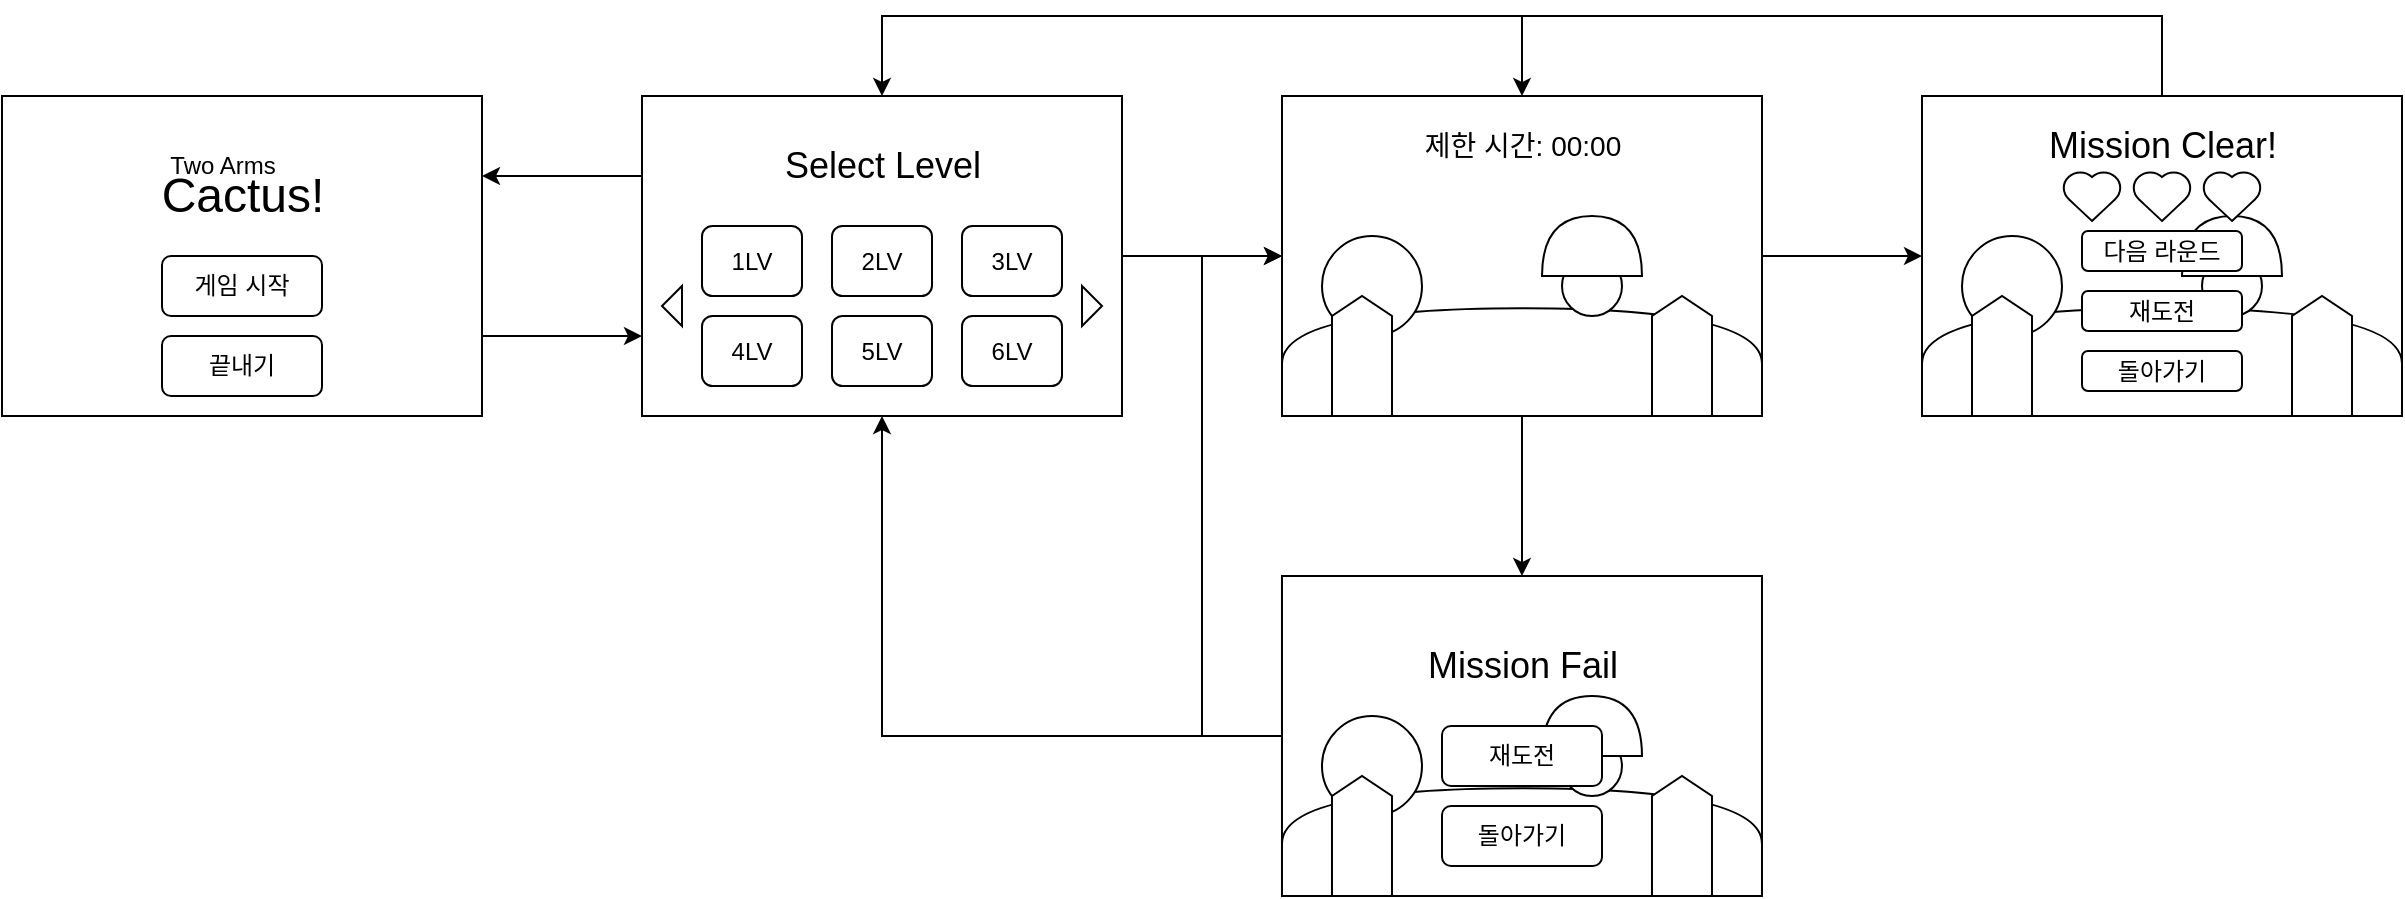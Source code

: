 <mxfile version="22.0.8" type="device">
  <diagram name="페이지-1" id="ihgn2qk1dA9eNUEs22e4">
    <mxGraphModel dx="2075" dy="1110" grid="1" gridSize="10" guides="1" tooltips="1" connect="1" arrows="1" fold="1" page="1" pageScale="1" pageWidth="827" pageHeight="1169" math="0" shadow="0">
      <root>
        <mxCell id="0" />
        <mxCell id="1" parent="0" />
        <mxCell id="DkVkti0r2QzLRd1-k03_-43" style="edgeStyle=orthogonalEdgeStyle;rounded=0;orthogonalLoop=1;jettySize=auto;html=1;exitX=1;exitY=0.75;exitDx=0;exitDy=0;entryX=0;entryY=0.75;entryDx=0;entryDy=0;" edge="1" parent="1" source="DkVkti0r2QzLRd1-k03_-1" target="DkVkti0r2QzLRd1-k03_-8">
          <mxGeometry relative="1" as="geometry" />
        </mxCell>
        <mxCell id="DkVkti0r2QzLRd1-k03_-1" value="" style="rounded=0;whiteSpace=wrap;html=1;" vertex="1" parent="1">
          <mxGeometry x="120" y="320" width="240" height="160" as="geometry" />
        </mxCell>
        <mxCell id="DkVkti0r2QzLRd1-k03_-2" value="게임 시작" style="rounded=1;whiteSpace=wrap;html=1;" vertex="1" parent="1">
          <mxGeometry x="200" y="400" width="80" height="30" as="geometry" />
        </mxCell>
        <mxCell id="DkVkti0r2QzLRd1-k03_-3" value="끝내기" style="rounded=1;whiteSpace=wrap;html=1;" vertex="1" parent="1">
          <mxGeometry x="200" y="440" width="80" height="30" as="geometry" />
        </mxCell>
        <mxCell id="DkVkti0r2QzLRd1-k03_-6" value="Two Arms" style="text;html=1;align=center;verticalAlign=middle;resizable=0;points=[];autosize=1;strokeColor=none;fillColor=none;" vertex="1" parent="1">
          <mxGeometry x="190" y="340" width="80" height="30" as="geometry" />
        </mxCell>
        <mxCell id="DkVkti0r2QzLRd1-k03_-7" value="&lt;font style=&quot;font-size: 24px;&quot;&gt;Cactus!&lt;/font&gt;" style="text;html=1;align=center;verticalAlign=middle;resizable=0;points=[];autosize=1;strokeColor=none;fillColor=none;" vertex="1" parent="1">
          <mxGeometry x="190" y="350" width="100" height="40" as="geometry" />
        </mxCell>
        <mxCell id="DkVkti0r2QzLRd1-k03_-33" style="edgeStyle=orthogonalEdgeStyle;rounded=0;orthogonalLoop=1;jettySize=auto;html=1;exitX=1;exitY=0.5;exitDx=0;exitDy=0;entryX=0;entryY=0.5;entryDx=0;entryDy=0;" edge="1" parent="1" source="DkVkti0r2QzLRd1-k03_-8" target="DkVkti0r2QzLRd1-k03_-21">
          <mxGeometry relative="1" as="geometry" />
        </mxCell>
        <mxCell id="DkVkti0r2QzLRd1-k03_-44" style="edgeStyle=orthogonalEdgeStyle;rounded=0;orthogonalLoop=1;jettySize=auto;html=1;exitX=0;exitY=0.25;exitDx=0;exitDy=0;entryX=1;entryY=0.25;entryDx=0;entryDy=0;" edge="1" parent="1" source="DkVkti0r2QzLRd1-k03_-8" target="DkVkti0r2QzLRd1-k03_-1">
          <mxGeometry relative="1" as="geometry" />
        </mxCell>
        <mxCell id="DkVkti0r2QzLRd1-k03_-8" value="" style="rounded=0;whiteSpace=wrap;html=1;" vertex="1" parent="1">
          <mxGeometry x="440" y="320" width="240" height="160" as="geometry" />
        </mxCell>
        <mxCell id="DkVkti0r2QzLRd1-k03_-9" value="&lt;font style=&quot;font-size: 18px;&quot;&gt;Select Level&lt;/font&gt;" style="text;html=1;align=center;verticalAlign=middle;resizable=0;points=[];autosize=1;strokeColor=none;fillColor=none;" vertex="1" parent="1">
          <mxGeometry x="500" y="335" width="120" height="40" as="geometry" />
        </mxCell>
        <mxCell id="DkVkti0r2QzLRd1-k03_-10" value="2LV" style="rounded=1;whiteSpace=wrap;html=1;" vertex="1" parent="1">
          <mxGeometry x="535" y="385" width="50" height="35" as="geometry" />
        </mxCell>
        <mxCell id="DkVkti0r2QzLRd1-k03_-13" value="1LV" style="rounded=1;whiteSpace=wrap;html=1;" vertex="1" parent="1">
          <mxGeometry x="470" y="385" width="50" height="35" as="geometry" />
        </mxCell>
        <mxCell id="DkVkti0r2QzLRd1-k03_-14" value="3LV" style="rounded=1;whiteSpace=wrap;html=1;" vertex="1" parent="1">
          <mxGeometry x="600" y="385" width="50" height="35" as="geometry" />
        </mxCell>
        <mxCell id="DkVkti0r2QzLRd1-k03_-15" value="4LV" style="rounded=1;whiteSpace=wrap;html=1;" vertex="1" parent="1">
          <mxGeometry x="470" y="430" width="50" height="35" as="geometry" />
        </mxCell>
        <mxCell id="DkVkti0r2QzLRd1-k03_-16" value="5LV" style="rounded=1;whiteSpace=wrap;html=1;" vertex="1" parent="1">
          <mxGeometry x="535" y="430" width="50" height="35" as="geometry" />
        </mxCell>
        <mxCell id="DkVkti0r2QzLRd1-k03_-17" value="6LV" style="rounded=1;whiteSpace=wrap;html=1;" vertex="1" parent="1">
          <mxGeometry x="600" y="430" width="50" height="35" as="geometry" />
        </mxCell>
        <mxCell id="DkVkti0r2QzLRd1-k03_-18" value="" style="triangle;whiteSpace=wrap;html=1;rotation=-180;" vertex="1" parent="1">
          <mxGeometry x="450" y="415" width="10" height="20" as="geometry" />
        </mxCell>
        <mxCell id="DkVkti0r2QzLRd1-k03_-19" value="" style="triangle;whiteSpace=wrap;html=1;" vertex="1" parent="1">
          <mxGeometry x="660" y="415" width="10" height="20" as="geometry" />
        </mxCell>
        <mxCell id="DkVkti0r2QzLRd1-k03_-86" style="edgeStyle=orthogonalEdgeStyle;rounded=0;orthogonalLoop=1;jettySize=auto;html=1;exitX=0.5;exitY=1;exitDx=0;exitDy=0;entryX=0.5;entryY=0;entryDx=0;entryDy=0;" edge="1" parent="1" source="DkVkti0r2QzLRd1-k03_-21" target="DkVkti0r2QzLRd1-k03_-71">
          <mxGeometry relative="1" as="geometry" />
        </mxCell>
        <mxCell id="DkVkti0r2QzLRd1-k03_-87" style="edgeStyle=orthogonalEdgeStyle;rounded=0;orthogonalLoop=1;jettySize=auto;html=1;exitX=1;exitY=0.5;exitDx=0;exitDy=0;entryX=0;entryY=0.5;entryDx=0;entryDy=0;" edge="1" parent="1" source="DkVkti0r2QzLRd1-k03_-21" target="DkVkti0r2QzLRd1-k03_-63">
          <mxGeometry relative="1" as="geometry" />
        </mxCell>
        <mxCell id="DkVkti0r2QzLRd1-k03_-21" value="" style="rounded=0;whiteSpace=wrap;html=1;" vertex="1" parent="1">
          <mxGeometry x="760" y="320" width="240" height="160" as="geometry" />
        </mxCell>
        <mxCell id="DkVkti0r2QzLRd1-k03_-53" value="" style="shape=requiredInterface;html=1;verticalLabelPosition=bottom;sketch=0;rotation=-90;" vertex="1" parent="1">
          <mxGeometry x="866.12" y="320" width="27.75" height="240" as="geometry" />
        </mxCell>
        <mxCell id="DkVkti0r2QzLRd1-k03_-48" value="" style="html=1;shadow=0;dashed=0;align=center;verticalAlign=middle;shape=mxgraph.arrows2.arrow;dy=0;dx=10;notch=0;rotation=-90;" vertex="1" parent="1">
          <mxGeometry x="930" y="435" width="60" height="30" as="geometry" />
        </mxCell>
        <mxCell id="DkVkti0r2QzLRd1-k03_-49" value="" style="ellipse;whiteSpace=wrap;html=1;aspect=fixed;" vertex="1" parent="1">
          <mxGeometry x="780" y="390" width="50" height="50" as="geometry" />
        </mxCell>
        <mxCell id="DkVkti0r2QzLRd1-k03_-47" value="" style="html=1;shadow=0;dashed=0;align=center;verticalAlign=middle;shape=mxgraph.arrows2.arrow;dy=0;dx=10;notch=0;rotation=-90;" vertex="1" parent="1">
          <mxGeometry x="770" y="435" width="60" height="30" as="geometry" />
        </mxCell>
        <mxCell id="DkVkti0r2QzLRd1-k03_-56" value="" style="ellipse;whiteSpace=wrap;html=1;" vertex="1" parent="1">
          <mxGeometry x="900" y="400" width="30" height="30" as="geometry" />
        </mxCell>
        <mxCell id="DkVkti0r2QzLRd1-k03_-55" value="" style="shape=or;whiteSpace=wrap;html=1;rotation=-90;" vertex="1" parent="1">
          <mxGeometry x="900" y="370" width="30" height="50" as="geometry" />
        </mxCell>
        <mxCell id="DkVkti0r2QzLRd1-k03_-58" value="&lt;font style=&quot;font-size: 14px;&quot;&gt;제한 시간: 00:00&lt;/font&gt;" style="text;html=1;align=center;verticalAlign=middle;resizable=0;points=[];autosize=1;strokeColor=none;fillColor=none;" vertex="1" parent="1">
          <mxGeometry x="814.99" y="330" width="130" height="30" as="geometry" />
        </mxCell>
        <mxCell id="DkVkti0r2QzLRd1-k03_-92" style="edgeStyle=orthogonalEdgeStyle;rounded=0;orthogonalLoop=1;jettySize=auto;html=1;exitX=0.5;exitY=0;exitDx=0;exitDy=0;entryX=0.5;entryY=0;entryDx=0;entryDy=0;" edge="1" parent="1" source="DkVkti0r2QzLRd1-k03_-63" target="DkVkti0r2QzLRd1-k03_-8">
          <mxGeometry relative="1" as="geometry">
            <Array as="points">
              <mxPoint x="1200" y="280" />
              <mxPoint x="560" y="280" />
            </Array>
          </mxGeometry>
        </mxCell>
        <mxCell id="DkVkti0r2QzLRd1-k03_-96" style="edgeStyle=orthogonalEdgeStyle;rounded=0;orthogonalLoop=1;jettySize=auto;html=1;exitX=0.5;exitY=0;exitDx=0;exitDy=0;entryX=0.5;entryY=0;entryDx=0;entryDy=0;" edge="1" parent="1" source="DkVkti0r2QzLRd1-k03_-63" target="DkVkti0r2QzLRd1-k03_-21">
          <mxGeometry relative="1" as="geometry">
            <Array as="points">
              <mxPoint x="1200" y="280" />
              <mxPoint x="880" y="280" />
            </Array>
          </mxGeometry>
        </mxCell>
        <mxCell id="DkVkti0r2QzLRd1-k03_-63" value="" style="rounded=0;whiteSpace=wrap;html=1;" vertex="1" parent="1">
          <mxGeometry x="1080" y="320" width="240" height="160" as="geometry" />
        </mxCell>
        <mxCell id="DkVkti0r2QzLRd1-k03_-64" value="" style="shape=requiredInterface;html=1;verticalLabelPosition=bottom;sketch=0;rotation=-90;" vertex="1" parent="1">
          <mxGeometry x="1186.12" y="320" width="27.75" height="240" as="geometry" />
        </mxCell>
        <mxCell id="DkVkti0r2QzLRd1-k03_-65" value="" style="html=1;shadow=0;dashed=0;align=center;verticalAlign=middle;shape=mxgraph.arrows2.arrow;dy=0;dx=10;notch=0;rotation=-90;" vertex="1" parent="1">
          <mxGeometry x="1250" y="435" width="60" height="30" as="geometry" />
        </mxCell>
        <mxCell id="DkVkti0r2QzLRd1-k03_-66" value="" style="ellipse;whiteSpace=wrap;html=1;aspect=fixed;" vertex="1" parent="1">
          <mxGeometry x="1100" y="390" width="50" height="50" as="geometry" />
        </mxCell>
        <mxCell id="DkVkti0r2QzLRd1-k03_-67" value="" style="html=1;shadow=0;dashed=0;align=center;verticalAlign=middle;shape=mxgraph.arrows2.arrow;dy=0;dx=10;notch=0;rotation=-90;" vertex="1" parent="1">
          <mxGeometry x="1090" y="435" width="60" height="30" as="geometry" />
        </mxCell>
        <mxCell id="DkVkti0r2QzLRd1-k03_-68" value="" style="ellipse;whiteSpace=wrap;html=1;" vertex="1" parent="1">
          <mxGeometry x="1220" y="400" width="30" height="30" as="geometry" />
        </mxCell>
        <mxCell id="DkVkti0r2QzLRd1-k03_-69" value="" style="shape=or;whiteSpace=wrap;html=1;rotation=-90;" vertex="1" parent="1">
          <mxGeometry x="1220" y="370" width="30" height="50" as="geometry" />
        </mxCell>
        <mxCell id="DkVkti0r2QzLRd1-k03_-93" style="edgeStyle=orthogonalEdgeStyle;rounded=0;orthogonalLoop=1;jettySize=auto;html=1;exitX=0;exitY=0.5;exitDx=0;exitDy=0;entryX=0;entryY=0.5;entryDx=0;entryDy=0;" edge="1" parent="1" source="DkVkti0r2QzLRd1-k03_-71" target="DkVkti0r2QzLRd1-k03_-21">
          <mxGeometry relative="1" as="geometry">
            <Array as="points">
              <mxPoint x="720" y="640" />
              <mxPoint x="720" y="400" />
            </Array>
          </mxGeometry>
        </mxCell>
        <mxCell id="DkVkti0r2QzLRd1-k03_-94" style="edgeStyle=orthogonalEdgeStyle;rounded=0;orthogonalLoop=1;jettySize=auto;html=1;exitX=0;exitY=0.5;exitDx=0;exitDy=0;entryX=0.5;entryY=1;entryDx=0;entryDy=0;" edge="1" parent="1" source="DkVkti0r2QzLRd1-k03_-71" target="DkVkti0r2QzLRd1-k03_-8">
          <mxGeometry relative="1" as="geometry" />
        </mxCell>
        <mxCell id="DkVkti0r2QzLRd1-k03_-71" value="" style="rounded=0;whiteSpace=wrap;html=1;" vertex="1" parent="1">
          <mxGeometry x="759.99" y="560" width="240" height="160" as="geometry" />
        </mxCell>
        <mxCell id="DkVkti0r2QzLRd1-k03_-72" value="" style="shape=requiredInterface;html=1;verticalLabelPosition=bottom;sketch=0;rotation=-90;" vertex="1" parent="1">
          <mxGeometry x="866.11" y="560" width="27.75" height="240" as="geometry" />
        </mxCell>
        <mxCell id="DkVkti0r2QzLRd1-k03_-73" value="" style="html=1;shadow=0;dashed=0;align=center;verticalAlign=middle;shape=mxgraph.arrows2.arrow;dy=0;dx=10;notch=0;rotation=-90;" vertex="1" parent="1">
          <mxGeometry x="929.99" y="675" width="60" height="30" as="geometry" />
        </mxCell>
        <mxCell id="DkVkti0r2QzLRd1-k03_-74" value="" style="ellipse;whiteSpace=wrap;html=1;aspect=fixed;" vertex="1" parent="1">
          <mxGeometry x="779.99" y="630" width="50" height="50" as="geometry" />
        </mxCell>
        <mxCell id="DkVkti0r2QzLRd1-k03_-75" value="" style="html=1;shadow=0;dashed=0;align=center;verticalAlign=middle;shape=mxgraph.arrows2.arrow;dy=0;dx=10;notch=0;rotation=-90;" vertex="1" parent="1">
          <mxGeometry x="769.99" y="675" width="60" height="30" as="geometry" />
        </mxCell>
        <mxCell id="DkVkti0r2QzLRd1-k03_-76" value="" style="ellipse;whiteSpace=wrap;html=1;" vertex="1" parent="1">
          <mxGeometry x="899.99" y="640" width="30" height="30" as="geometry" />
        </mxCell>
        <mxCell id="DkVkti0r2QzLRd1-k03_-77" value="" style="shape=or;whiteSpace=wrap;html=1;rotation=-90;" vertex="1" parent="1">
          <mxGeometry x="899.99" y="610" width="30" height="50" as="geometry" />
        </mxCell>
        <mxCell id="DkVkti0r2QzLRd1-k03_-28" value="&lt;font style=&quot;font-size: 18px;&quot;&gt;Mission Clear!&lt;br&gt;&lt;/font&gt;" style="text;html=1;align=center;verticalAlign=middle;resizable=0;points=[];autosize=1;strokeColor=none;fillColor=none;" vertex="1" parent="1">
          <mxGeometry x="1129.99" y="325" width="140" height="40" as="geometry" />
        </mxCell>
        <mxCell id="DkVkti0r2QzLRd1-k03_-30" value="다음 라운드" style="rounded=1;whiteSpace=wrap;html=1;" vertex="1" parent="1">
          <mxGeometry x="1160" y="387.5" width="80" height="20" as="geometry" />
        </mxCell>
        <mxCell id="DkVkti0r2QzLRd1-k03_-31" value="재도전" style="rounded=1;whiteSpace=wrap;html=1;" vertex="1" parent="1">
          <mxGeometry x="1160" y="417.5" width="80" height="20" as="geometry" />
        </mxCell>
        <mxCell id="DkVkti0r2QzLRd1-k03_-32" value="돌아가기" style="rounded=1;whiteSpace=wrap;html=1;" vertex="1" parent="1">
          <mxGeometry x="1160" y="447.5" width="80" height="20" as="geometry" />
        </mxCell>
        <mxCell id="DkVkti0r2QzLRd1-k03_-25" value="&lt;font style=&quot;font-size: 18px;&quot;&gt;Mission Fail&lt;br&gt;&lt;/font&gt;" style="text;html=1;align=center;verticalAlign=middle;resizable=0;points=[];autosize=1;strokeColor=none;fillColor=none;" vertex="1" parent="1">
          <mxGeometry x="820" y="585" width="120" height="40" as="geometry" />
        </mxCell>
        <mxCell id="DkVkti0r2QzLRd1-k03_-26" value="재도전" style="rounded=1;whiteSpace=wrap;html=1;" vertex="1" parent="1">
          <mxGeometry x="840" y="635" width="80" height="30" as="geometry" />
        </mxCell>
        <mxCell id="DkVkti0r2QzLRd1-k03_-27" value="돌아가기" style="rounded=1;whiteSpace=wrap;html=1;" vertex="1" parent="1">
          <mxGeometry x="840" y="675" width="80" height="30" as="geometry" />
        </mxCell>
        <mxCell id="DkVkti0r2QzLRd1-k03_-83" value="" style="verticalLabelPosition=bottom;verticalAlign=top;html=1;shape=mxgraph.basic.heart" vertex="1" parent="1">
          <mxGeometry x="1184.99" y="357.5" width="30" height="25" as="geometry" />
        </mxCell>
        <mxCell id="DkVkti0r2QzLRd1-k03_-84" value="" style="verticalLabelPosition=bottom;verticalAlign=top;html=1;shape=mxgraph.basic.heart" vertex="1" parent="1">
          <mxGeometry x="1150.0" y="357.5" width="30" height="25" as="geometry" />
        </mxCell>
        <mxCell id="DkVkti0r2QzLRd1-k03_-85" value="" style="verticalLabelPosition=bottom;verticalAlign=top;html=1;shape=mxgraph.basic.heart" vertex="1" parent="1">
          <mxGeometry x="1220.0" y="357.5" width="30" height="25" as="geometry" />
        </mxCell>
      </root>
    </mxGraphModel>
  </diagram>
</mxfile>

